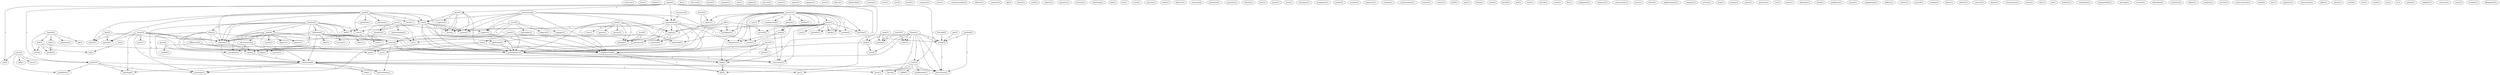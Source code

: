 digraph G {
  coercive [ label="coercive(1)" ];
  face [ label="face(1)" ];
  define [ label="define(1)" ];
  toy [ label="toy(2)" ];
  leg [ label="leg(1)" ];
  fist [ label="fist(1)" ];
  decision [ label="decision(1)" ];
  problem [ label="problem(2)" ];
  right [ label="right(6)" ];
  dilemma [ label="dilemma(2)" ];
  exercise [ label="exercise(1)" ];
  deny [ label="deny(2)" ];
  voice [ label="voice(2)" ];
  deal [ label="deal(1)" ];
  community [ label="community(6)" ];
  view [ label="view(3)" ];
  exercise [ label="exercise(1)" ];
  tries [ label="tries(1)" ];
  egalitarian [ label="egalitarian(1)" ];
  government [ label="government(12)" ];
  knock [ label="knock(1)" ];
  example [ label="example(1)" ];
  power [ label="power(11)" ];
  locality [ label="locality(1)" ];
  level [ label="level(3)" ];
  care [ label="care(1)" ];
  death [ label="death(1)" ];
  election [ label="election(1)" ];
  plurality [ label="plurality(1)" ];
  concentration [ label="concentration(1)" ];
  abolish [ label="abolish(1)" ];
  body [ label="body(2)" ];
  individual [ label="individual(1)" ];
  mistake [ label="mistake(1)" ];
  means [ label="means(1)" ];
  legislation [ label="legislation(1)" ];
  action [ label="action(1)" ];
  retirement [ label="retirement(1)" ];
  kind [ label="kind(2)" ];
  keep [ label="keep(2)" ];
  put [ label="put(1)" ];
  galaxy [ label="galaxy(2)" ];
  agree [ label="agree(2)" ];
  pass [ label="pass(2)" ];
  public [ label="public(3)" ];
  want [ label="want(3)" ];
  amendment [ label="amendment(5)" ];
  rid [ label="rid(2)" ];
  life [ label="life(1)" ];
  speech [ label="speech(3)" ];
  day [ label="day(2)" ];
  bull [ label="bull(3)" ];
  indication [ label="indication(1)" ];
  turn [ label="turn(2)" ];
  pit [ label="pit(3)" ];
  cause [ label="cause(3)" ];
  goes [ label="goes(1)" ];
  outlaw [ label="outlaw(1)" ];
  anything [ label="anything(2)" ];
  passed [ label="passed(1)" ];
  neighborhood [ label="neighborhood(6)" ];
  autonomy [ label="autonomy(1)" ];
  person [ label="person(2)" ];
  rocker [ label="rocker(1)" ];
  option [ label="option(1)" ];
  appears [ label="appears(1)" ];
  case [ label="case(1)" ];
  abuse [ label="abuse(1)" ];
  bandwidth [ label="bandwidth(1)" ];
  country [ label="country(1)" ];
  tone [ label="tone(1)" ];
  nsc [ label="nsc(3)" ];
  found [ label="found(1)" ];
  response [ label="response(1)" ];
  error [ label="error(1)" ];
  constitutionality [ label="constitutionality(1)" ];
  defense [ label="defense(1)" ];
  scenario [ label="scenario(1)" ];
  qk [ label="qk(2)" ];
  nature [ label="nature(1)" ];
  work [ label="work(1)" ];
  subject [ label="subject(1)" ];
  article [ label="article(3)" ];
  gordian [ label="gordian(5)" ];
  voder [ label="voder(1)" ];
  property [ label="property(1)" ];
  essence [ label="essence(1)" ];
  something [ label="something(1)" ];
  look [ label="look(1)" ];
  objects [ label="objects(1)" ];
  parent [ label="parent(1)" ];
  unrest [ label="unrest(1)" ];
  environment [ label="environment(3)" ];
  instability [ label="instability(1)" ];
  create [ label="create(4)" ];
  law [ label="law(1)" ];
  unit [ label="unit(1)" ];
  prevent [ label="prevent(2)" ];
  prohibited [ label="prohibited(1)" ];
  seems [ label="seems(2)" ];
  asset [ label="asset(1)" ];
  process [ label="process(1)" ];
  value [ label="value(1)" ];
  deserve [ label="deserve(1)" ];
  everyone [ label="everyone(2)" ];
  prostitute [ label="prostitute(1)" ];
  propriety [ label="propriety(1)" ];
  xtianity [ label="xtianity(1)" ];
  limit [ label="limit(1)" ];
  difference [ label="difference(2)" ];
  council [ label="council(1)" ];
  gun [ label="gun(1)" ];
  city [ label="city(1)" ];
  insert [ label="insert(1)" ];
  arise [ label="arise(1)" ];
  matt [ label="matt(5)" ];
  mike [ label="mike(3)" ];
  writes [ label="writes(3)" ];
  disregard [ label="disregard(1)" ];
  propensity [ label="propensity(1)" ];
  pocket [ label="pocket(2)" ];
  place [ label="place(1)" ];
  vacuum [ label="vacuum(1)" ];
  takes [ label="takes(1)" ];
  murder [ label="murder(1)" ];
  thomas [ label="thomas(2)" ];
  com [ label="com(8)" ];
  front [ label="front(1)" ];
  prostitution [ label="prostitution(1)" ];
  point [ label="point(2)" ];
  credibility [ label="credibility(1)" ];
  talk [ label="talk(1)" ];
  misc [ label="misc(1)" ];
  hypocrisy [ label="hypocrisy(1)" ];
  gang [ label="gang(2)" ];
  vote [ label="vote(1)" ];
  pitchfork [ label="pitchfork(1)" ];
  advocate [ label="advocate(1)" ];
  vote [ label="vote(2)" ];
  torch [ label="torch(1)" ];
  trucking [ label="trucking(1)" ];
  interpretation [ label="interpretation(1)" ];
  muster [ label="muster(1)" ];
  comes [ label="comes(1)" ];
  child [ label="child(1)" ];
  system [ label="system(1)" ];
  move [ label="move(1)" ];
  part [ label="part(1)" ];
  being [ label="being(1)" ];
  jury [ label="jury(2)" ];
  understanding [ label="understanding(1)" ];
  situation [ label="situation(2)" ];
  air [ label="air(1)" ];
  support [ label="support(1)" ];
  wind [ label="wind(1)" ];
  period [ label="period(1)" ];
  ok [ label="ok(2)" ];
  majority [ label="majority(1)" ];
  jail [ label="jail(1)" ];
  hate [ label="hate(1)" ];
  fractal [ label="fractal(1)" ];
  come [ label="come(1)" ];
  fits [ label="fits(1)" ];
  masturbation [ label="masturbation(1)" ];
  poodle [ label="poodle(2)" ];
  judgement [ label="judgement(1)" ];
  empower [ label="empower(1)" ];
  communitity [ label="communitity(1)" ];
  mess [ label="mess(1)" ];
  nelson [ label="nelson(1)" ];
  egalitarianism [ label="egalitarianism(1)" ];
  integrity [ label="integrity(1)" ];
  activity [ label="activity(1)" ];
  drug [ label="drug(1)" ];
  money [ label="money(1)" ];
  peace [ label="peace(1)" ];
  question [ label="question(1)" ];
  run [ label="run(1)" ];
  peter [ label="peter(1)" ];
  decimate [ label="decimate(1)" ];
  david [ label="david(1)" ];
  word [ label="word(3)" ];
  infringe [ label="infringe(1)" ];
  infringe [ label="infringe(1)" ];
  proliferation [ label="proliferation(1)" ];
  force [ label="force(2)" ];
  coffee [ label="coffee(1)" ];
  see [ label="see(1)" ];
  batf [ label="batf(2)" ];
  ignore [ label="ignore(1)" ];
  version [ label="version(1)" ];
  toss [ label="toss(1)" ];
  existence [ label="existence(2)" ];
  mention [ label="mention(1)" ];
  confidence [ label="confidence(1)" ];
  anyone [ label="anyone(1)" ];
  constitution [ label="constitution(2)" ];
  engagement [ label="engagement(1)" ];
  defines [ label="defines(1)" ];
  feel [ label="feel(3)" ];
  stop [ label="stop(1)" ];
  creates [ label="creates(1)" ];
  posted [ label="posted(1)" ];
  freivald [ label="freivald(3)" ];
  consensus [ label="consensus(2)" ];
  concept [ label="concept(1)" ];
  blows [ label="blows(1)" ];
  believe [ label="believe(1)" ];
  controls [ label="controls(1)" ];
  dealer [ label="dealer(1)" ];
  victimization [ label="victimization(1)" ];
  prove [ label="prove(1)" ];
  mean [ label="mean(1)" ];
  tell [ label="tell(2)" ];
  thomas [ label="thomas(1)" ];
  fact [ label="fact(1)" ];
  job [ label="job(1)" ];
  stability [ label="stability(1)" ];
  standpoint [ label="standpoint(1)" ];
  apr [ label="apr(2)" ];
  responsibility [ label="responsibility(1)" ];
  massage [ label="massage(1)" ];
  consent [ label="consent(1)" ];
  michael [ label="michael(3)" ];
  federalism [ label="federalism(1)" ];
  authority [ label="authority(3)" ];
  court [ label="court(9)" ];
  oligarch [ label="oligarch(2)" ];
  engages [ label="engages(1)" ];
  philosophy [ label="philosophy(2)" ];
  debate [ label="debate(1)" ];
  category [ label="category(1)" ];
  koresh [ label="koresh(1)" ];
  justice [ label="justice(1)" ];
  conservativism [ label="conservativism(1)" ];
  gives [ label="gives(2)" ];
  security [ label="security(1)" ];
  leave [ label="leave(3)" ];
  parlor [ label="parlor(1)" ];
  make [ label="make(2)" ];
  fine [ label="fine(1)" ];
  employer [ label="employer(1)" ];
  intersection [ label="intersection(1)" ];
  effect [ label="effect(1)" ];
  choice [ label="choice(1)" ];
  world [ label="world(1)" ];
  test [ label="test(1)" ];
  mind [ label="mind(1)" ];
  try [ label="try(2)" ];
  tx [ label="tx(1)" ];
  nobody [ label="nobody(1)" ];
  neighbor [ label="neighbor(1)" ];
  consume [ label="consume(1)" ];
  waco [ label="waco(1)" ];
  incident [ label="incident(1)" ];
  liborgalism [ label="liborgalism(1)" ];
  toy -> leg [ label="1" ];
  problem -> right [ label="1" ];
  problem -> dilemma [ label="1" ];
  problem -> exercise [ label="1" ];
  problem -> deny [ label="1" ];
  problem -> voice [ label="1" ];
  problem -> deal [ label="1" ];
  problem -> community [ label="1" ];
  problem -> view [ label="1" ];
  problem -> exercise [ label="1" ];
  problem -> tries [ label="1" ];
  problem -> egalitarian [ label="1" ];
  problem -> government [ label="1" ];
  power -> locality [ label="2" ];
  power -> level [ label="1" ];
  power -> care [ label="1" ];
  power -> death [ label="1" ];
  power -> election [ label="1" ];
  power -> plurality [ label="1" ];
  power -> concentration [ label="2" ];
  power -> abolish [ label="2" ];
  power -> body [ label="3" ];
  power -> individual [ label="1" ];
  power -> mistake [ label="1" ];
  power -> means [ label="2" ];
  power -> legislation [ label="2" ];
  power -> action [ label="2" ];
  power -> retirement [ label="1" ];
  power -> kind [ label="1" ];
  power -> keep [ label="2" ];
  agree -> pass [ label="1" ];
  agree -> public [ label="1" ];
  agree -> want [ label="1" ];
  agree -> amendment [ label="1" ];
  agree -> rid [ label="1" ];
  agree -> kind [ label="1" ];
  agree -> life [ label="1" ];
  speech -> day [ label="1" ];
  speech -> bull [ label="1" ];
  speech -> indication [ label="1" ];
  speech -> turn [ label="1" ];
  speech -> pit [ label="1" ];
  cause -> exercise [ label="1" ];
  cause -> goes [ label="1" ];
  cause -> voice [ label="1" ];
  cause -> exercise [ label="1" ];
  cause -> outlaw [ label="1" ];
  cause -> anything [ label="1" ];
  cause -> passed [ label="1" ];
  cause -> neighborhood [ label="1" ];
  cause -> autonomy [ label="1" ];
  article -> gordian [ label="2" ];
  article -> voder [ label="1" ];
  right -> exercise [ label="2" ];
  right -> objects [ label="1" ];
  right -> voice [ label="2" ];
  right -> parent [ label="1" ];
  right -> unrest [ label="1" ];
  right -> community [ label="2" ];
  right -> exercise [ label="2" ];
  right -> environment [ label="2" ];
  right -> instability [ label="1" ];
  right -> create [ label="2" ];
  level -> unit [ label="1" ];
  level -> prevent [ label="1" ];
  level -> death [ label="1" ];
  level -> election [ label="1" ];
  level -> plurality [ label="1" ];
  level -> body [ label="1" ];
  level -> prohibited [ label="1" ];
  level -> seems [ label="1" ];
  level -> mistake [ label="1" ];
  level -> government [ label="1" ];
  level -> retirement [ label="1" ];
  difference -> council [ label="1" ];
  difference -> gun [ label="1" ];
  difference -> city [ label="1" ];
  matt -> gordian [ label="3" ];
  matt -> mike [ label="1" ];
  matt -> writes [ label="1" ];
  dilemma -> exercise [ label="1" ];
  dilemma -> place [ label="1" ];
  dilemma -> voice [ label="1" ];
  dilemma -> vacuum [ label="1" ];
  dilemma -> community [ label="1" ];
  dilemma -> exercise [ label="1" ];
  dilemma -> takes [ label="1" ];
  dilemma -> government [ label="1" ];
  thomas -> gordian [ label="1" ];
  thomas -> mike [ label="1" ];
  thomas -> want [ label="1" ];
  thomas -> com [ label="2" ];
  thomas -> community [ label="1" ];
  thomas -> front [ label="1" ];
  thomas -> voder [ label="1" ];
  thomas -> writes [ label="2" ];
  thomas -> prostitution [ label="1" ];
  point -> public [ label="1" ];
  point -> credibility [ label="1" ];
  point -> talk [ label="1" ];
  point -> misc [ label="1" ];
  point -> rid [ label="1" ];
  gang -> exercise [ label="1" ];
  gang -> vote [ label="1" ];
  gang -> pitchfork [ label="1" ];
  gang -> advocate [ label="1" ];
  gang -> vote [ label="1" ];
  gang -> view [ label="1" ];
  gang -> exercise [ label="1" ];
  gang -> torch [ label="1" ];
  gang -> outlaw [ label="1" ];
  gang -> passed [ label="1" ];
  gang -> government [ label="1" ];
  exercise -> voice [ label="1" ];
  exercise -> community [ label="1" ];
  vote -> view [ label="1" ];
  vote -> system [ label="1" ];
  vote -> move [ label="1" ];
  vote -> neighborhood [ label="1" ];
  vote -> government [ label="1" ];
  deny -> voice [ label="1" ];
  deny -> community [ label="1" ];
  deny -> exercise [ label="1" ];
  deny -> create [ label="1" ];
  deny -> government [ label="1" ];
  deny -> keep [ label="1" ];
  jury -> deal [ label="1" ];
  jury -> understanding [ label="1" ];
  jury -> situation [ label="1" ];
  jury -> air [ label="1" ];
  jury -> support [ label="1" ];
  jury -> create [ label="1" ];
  ok -> prevent [ label="1" ];
  ok -> prohibited [ label="1" ];
  ok -> seems [ label="1" ];
  ok -> government [ label="1" ];
  pass -> majority [ label="1" ];
  pass -> vote [ label="1" ];
  pass -> system [ label="1" ];
  pass -> move [ label="1" ];
  pass -> neighborhood [ label="1" ];
  pass -> government [ label="1" ];
  public -> credibility [ label="1" ];
  public -> anything [ label="1" ];
  public -> masturbation [ label="1" ];
  public -> autonomy [ label="1" ];
  day -> poodle [ label="1" ];
  voice -> community [ label="1" ];
  bull -> leg [ label="1" ];
  bull -> poodle [ label="2" ];
  bull -> turn [ label="2" ];
  bull -> keep [ label="1" ];
  mike -> com [ label="3" ];
  mike -> neighborhood [ label="1" ];
  word -> infringe [ label="1" ];
  word -> infringe [ label="1" ];
  word -> egalitarian [ label="1" ];
  want -> proliferation [ label="1" ];
  want -> front [ label="1" ];
  want -> force [ label="1" ];
  want -> coffee [ label="1" ];
  want -> see [ label="1" ];
  want -> prostitution [ label="1" ];
  batf -> infringe [ label="1" ];
  batf -> ignore [ label="1" ];
  batf -> version [ label="1" ];
  batf -> seems [ label="1" ];
  batf -> toss [ label="1" ];
  batf -> infringe [ label="1" ];
  batf -> existence [ label="1" ];
  batf -> government [ label="1" ];
  batf -> mention [ label="1" ];
  constitution -> vote [ label="1" ];
  constitution -> prohibited [ label="1" ];
  constitution -> amendment [ label="1" ];
  constitution -> system [ label="1" ];
  constitution -> seems [ label="1" ];
  constitution -> move [ label="1" ];
  constitution -> support [ label="1" ];
  constitution -> neighborhood [ label="1" ];
  feel -> exercise [ label="1" ];
  feel -> outlaw [ label="1" ];
  feel -> passed [ label="1" ];
  community -> front [ label="1" ];
  community -> anything [ label="1" ];
  community -> stop [ label="1" ];
  community -> masturbation [ label="1" ];
  community -> see [ label="1" ];
  community -> autonomy [ label="1" ];
  community -> prostitution [ label="1" ];
  vote -> view [ label="1" ];
  vote -> system [ label="1" ];
  vote -> move [ label="1" ];
  vote -> neighborhood [ label="1" ];
  vote -> government [ label="1" ];
  body -> legislation [ label="1" ];
  body -> action [ label="1" ];
  body -> retirement [ label="1" ];
  freivald -> writes [ label="1" ];
  consensus -> amendment [ label="1" ];
  view -> exercise [ label="1" ];
  view -> tries [ label="1" ];
  view -> government [ label="2" ];
  mean -> individual [ label="1" ];
  mean -> tell [ label="1" ];
  mean -> neighborhood [ label="1" ];
  mean -> government [ label="1" ];
  thomas -> voder [ label="1" ];
  thomas -> writes [ label="2" ];
  thomas -> prostitution [ label="1" ];
  amendment -> system [ label="1" ];
  amendment -> seems [ label="1" ];
  amendment -> move [ label="1" ];
  amendment -> infringe [ label="1" ];
  amendment -> legislation [ label="1" ];
  amendment -> existence [ label="1" ];
  amendment -> neighborhood [ label="1" ];
  amendment -> action [ label="1" ];
  amendment -> government [ label="2" ];
  amendment -> mention [ label="1" ];
  apr -> writes [ label="1" ];
  seems -> infringe [ label="1" ];
  seems -> existence [ label="1" ];
  seems -> mention [ label="1" ];
  michael -> writes [ label="2" ];
  michael -> prostitution [ label="1" ];
  situation -> air [ label="1" ];
  situation -> create [ label="1" ];
  court -> oligarch [ label="2" ];
  court -> air [ label="3" ];
  court -> support [ label="3" ];
  court -> create [ label="3" ];
  court -> engages [ label="1" ];
  court -> philosophy [ label="1" ];
  koresh -> means [ label="1" ];
  koresh -> government [ label="1" ];
  tell -> gun [ label="1" ];
  tell -> neighborhood [ label="1" ];
  tell -> city [ label="1" ];
  gives -> instability [ label="1" ];
  environment -> instability [ label="1" ];
  environment -> security [ label="1" ];
  leave -> neighborhood [ label="1" ];
  leave -> government [ label="1" ];
  leave -> kind [ label="1" ];
  leave -> parlor [ label="1" ];
  egalitarian -> government [ label="1" ];
  support -> create [ label="1" ];
  support -> neighborhood [ label="1" ];
  support -> government [ label="1" ];
  create -> masturbation [ label="1" ];
  create -> government [ label="1" ];
  create -> retirement [ label="1" ];
  create -> autonomy [ label="1" ];
  create -> keep [ label="1" ];
  existence -> government [ label="1" ];
  neighborhood -> kind [ label="1" ];
  neighborhood -> life [ label="1" ];
  writes -> prostitution [ label="1" ];
  government -> retirement [ label="2" ];
  government -> kind [ label="1" ];
  kind -> life [ label="1" ];
}
